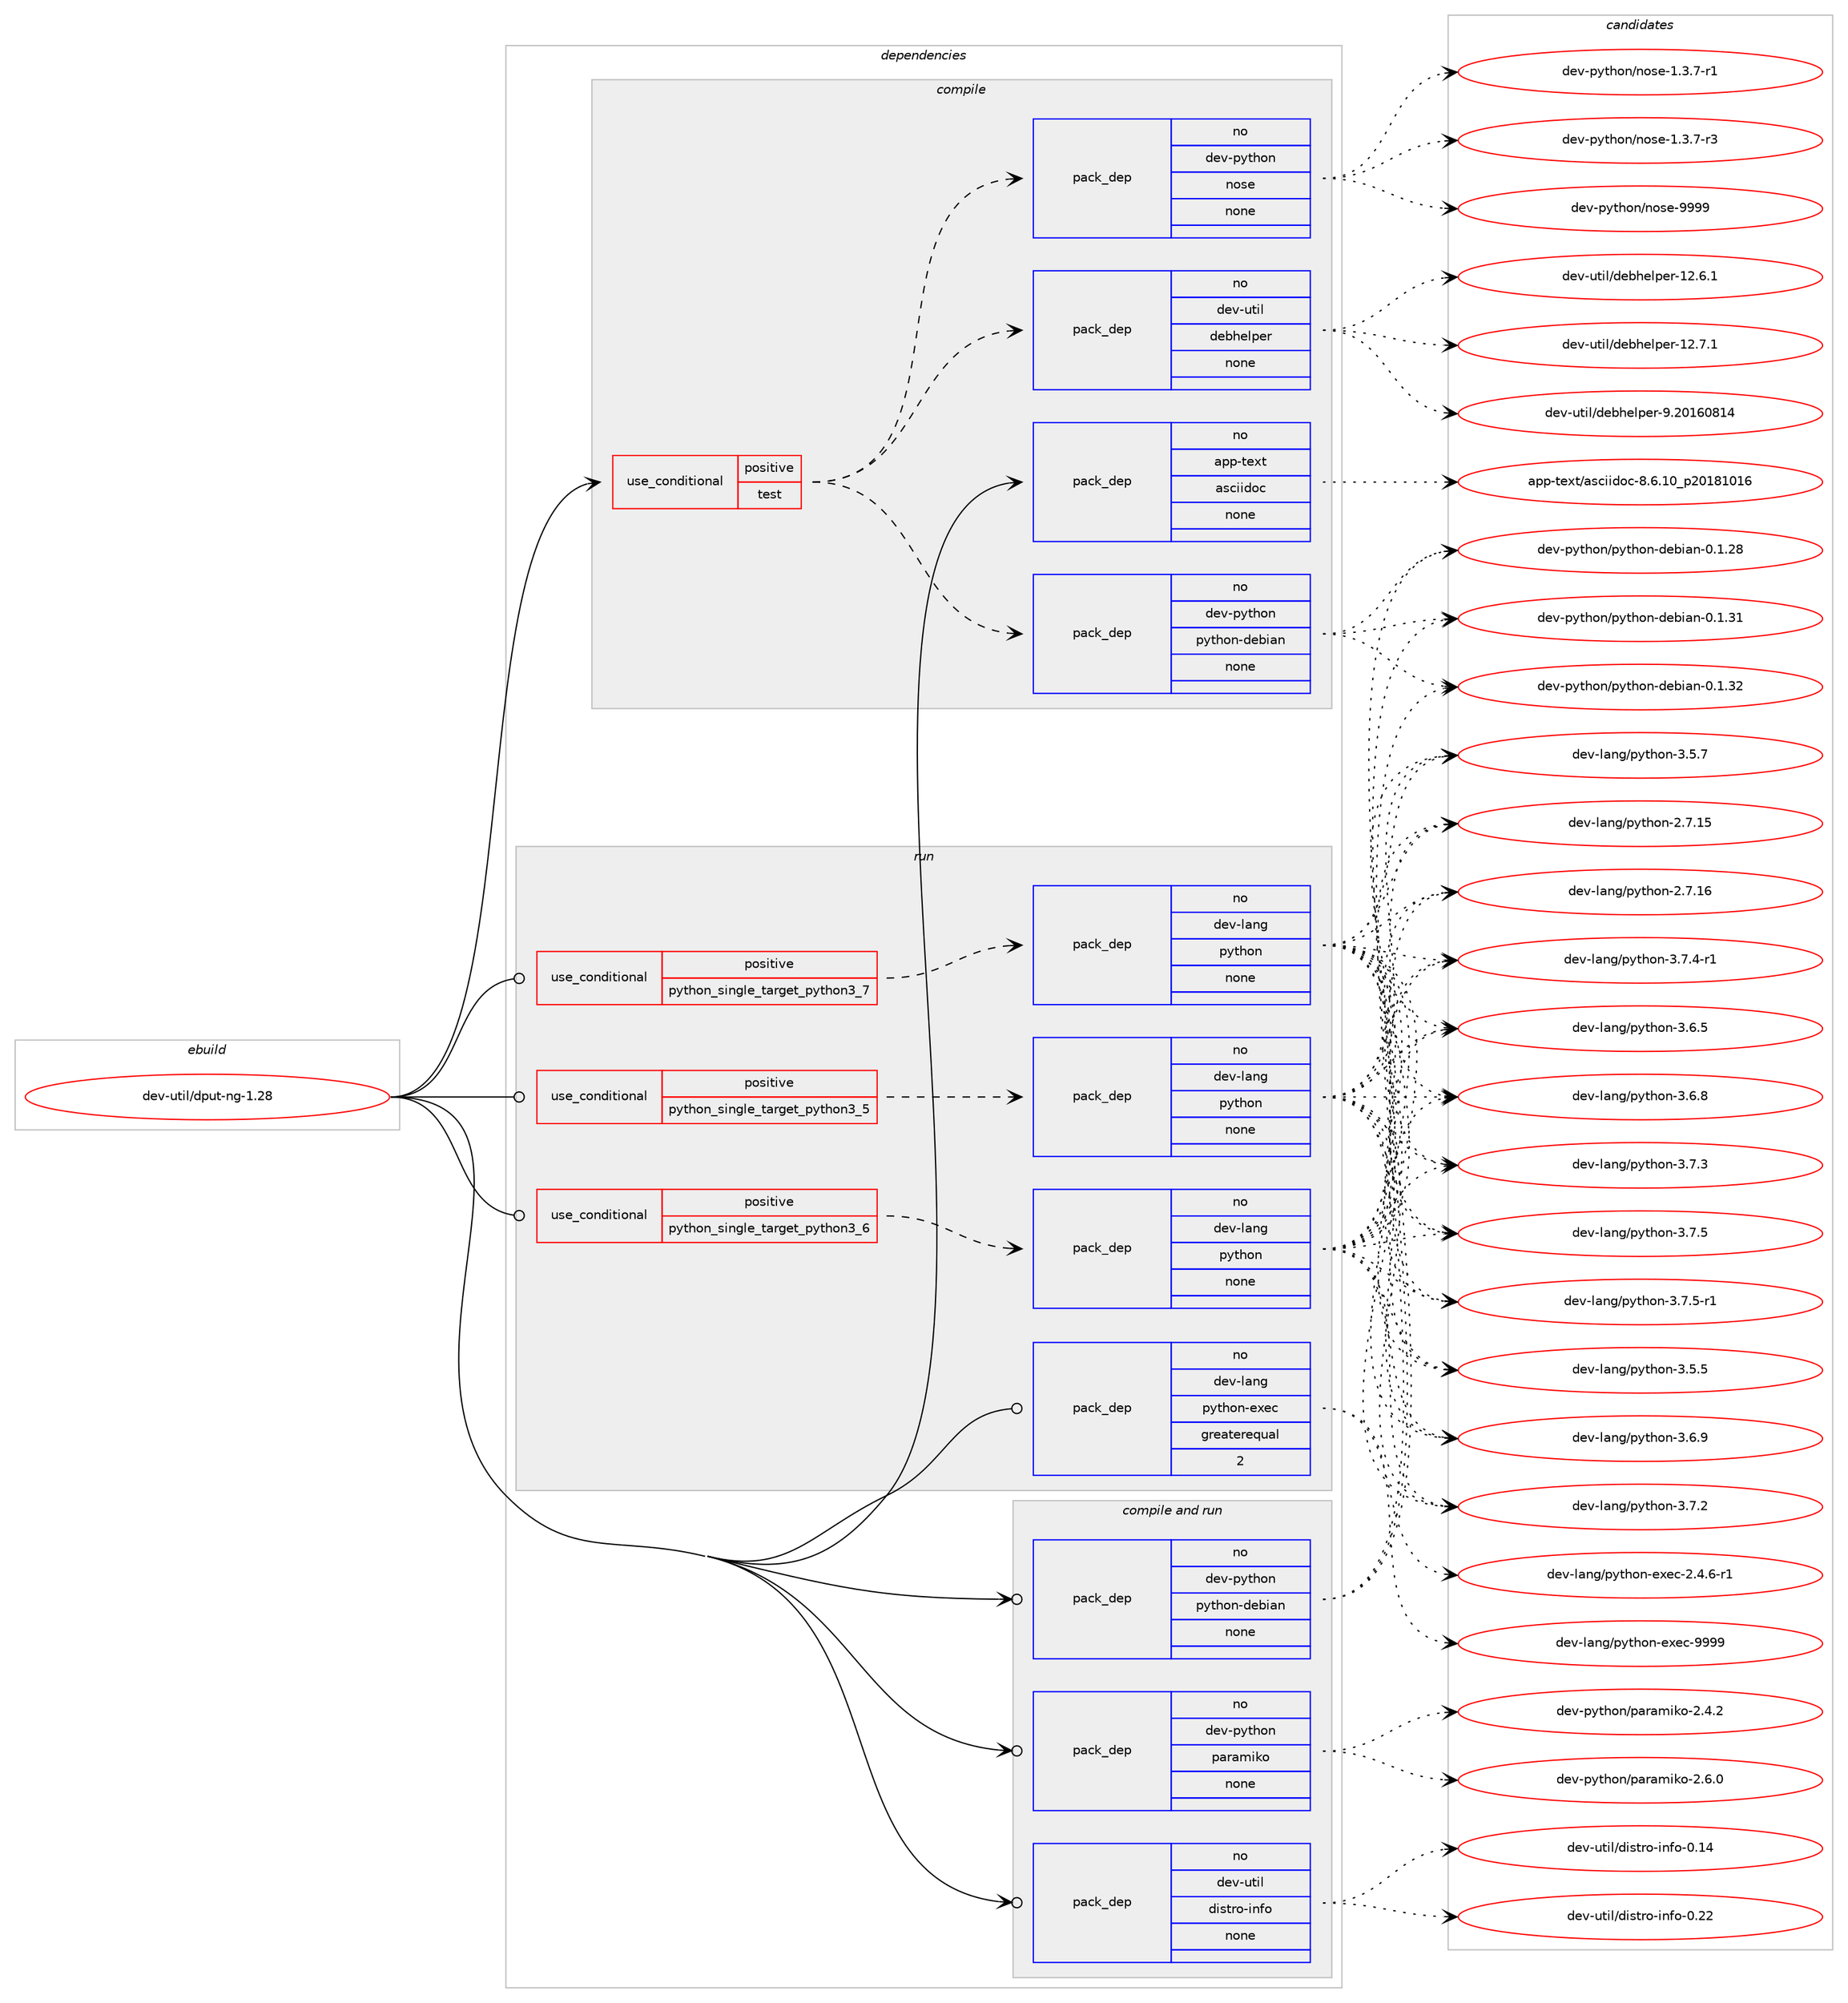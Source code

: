 digraph prolog {

# *************
# Graph options
# *************

newrank=true;
concentrate=true;
compound=true;
graph [rankdir=LR,fontname=Helvetica,fontsize=10,ranksep=1.5];#, ranksep=2.5, nodesep=0.2];
edge  [arrowhead=vee];
node  [fontname=Helvetica,fontsize=10];

# **********
# The ebuild
# **********

subgraph cluster_leftcol {
color=gray;
rank=same;
label=<<i>ebuild</i>>;
id [label="dev-util/dput-ng-1.28", color=red, width=4, href="../dev-util/dput-ng-1.28.svg"];
}

# ****************
# The dependencies
# ****************

subgraph cluster_midcol {
color=gray;
label=<<i>dependencies</i>>;
subgraph cluster_compile {
fillcolor="#eeeeee";
style=filled;
label=<<i>compile</i>>;
subgraph cond182588 {
dependency728583 [label=<<TABLE BORDER="0" CELLBORDER="1" CELLSPACING="0" CELLPADDING="4"><TR><TD ROWSPAN="3" CELLPADDING="10">use_conditional</TD></TR><TR><TD>positive</TD></TR><TR><TD>test</TD></TR></TABLE>>, shape=none, color=red];
subgraph pack533868 {
dependency728584 [label=<<TABLE BORDER="0" CELLBORDER="1" CELLSPACING="0" CELLPADDING="4" WIDTH="220"><TR><TD ROWSPAN="6" CELLPADDING="30">pack_dep</TD></TR><TR><TD WIDTH="110">no</TD></TR><TR><TD>dev-python</TD></TR><TR><TD>nose</TD></TR><TR><TD>none</TD></TR><TR><TD></TD></TR></TABLE>>, shape=none, color=blue];
}
dependency728583:e -> dependency728584:w [weight=20,style="dashed",arrowhead="vee"];
subgraph pack533869 {
dependency728585 [label=<<TABLE BORDER="0" CELLBORDER="1" CELLSPACING="0" CELLPADDING="4" WIDTH="220"><TR><TD ROWSPAN="6" CELLPADDING="30">pack_dep</TD></TR><TR><TD WIDTH="110">no</TD></TR><TR><TD>dev-python</TD></TR><TR><TD>python-debian</TD></TR><TR><TD>none</TD></TR><TR><TD></TD></TR></TABLE>>, shape=none, color=blue];
}
dependency728583:e -> dependency728585:w [weight=20,style="dashed",arrowhead="vee"];
subgraph pack533870 {
dependency728586 [label=<<TABLE BORDER="0" CELLBORDER="1" CELLSPACING="0" CELLPADDING="4" WIDTH="220"><TR><TD ROWSPAN="6" CELLPADDING="30">pack_dep</TD></TR><TR><TD WIDTH="110">no</TD></TR><TR><TD>dev-util</TD></TR><TR><TD>debhelper</TD></TR><TR><TD>none</TD></TR><TR><TD></TD></TR></TABLE>>, shape=none, color=blue];
}
dependency728583:e -> dependency728586:w [weight=20,style="dashed",arrowhead="vee"];
}
id:e -> dependency728583:w [weight=20,style="solid",arrowhead="vee"];
subgraph pack533871 {
dependency728587 [label=<<TABLE BORDER="0" CELLBORDER="1" CELLSPACING="0" CELLPADDING="4" WIDTH="220"><TR><TD ROWSPAN="6" CELLPADDING="30">pack_dep</TD></TR><TR><TD WIDTH="110">no</TD></TR><TR><TD>app-text</TD></TR><TR><TD>asciidoc</TD></TR><TR><TD>none</TD></TR><TR><TD></TD></TR></TABLE>>, shape=none, color=blue];
}
id:e -> dependency728587:w [weight=20,style="solid",arrowhead="vee"];
}
subgraph cluster_compileandrun {
fillcolor="#eeeeee";
style=filled;
label=<<i>compile and run</i>>;
subgraph pack533872 {
dependency728588 [label=<<TABLE BORDER="0" CELLBORDER="1" CELLSPACING="0" CELLPADDING="4" WIDTH="220"><TR><TD ROWSPAN="6" CELLPADDING="30">pack_dep</TD></TR><TR><TD WIDTH="110">no</TD></TR><TR><TD>dev-python</TD></TR><TR><TD>paramiko</TD></TR><TR><TD>none</TD></TR><TR><TD></TD></TR></TABLE>>, shape=none, color=blue];
}
id:e -> dependency728588:w [weight=20,style="solid",arrowhead="odotvee"];
subgraph pack533873 {
dependency728589 [label=<<TABLE BORDER="0" CELLBORDER="1" CELLSPACING="0" CELLPADDING="4" WIDTH="220"><TR><TD ROWSPAN="6" CELLPADDING="30">pack_dep</TD></TR><TR><TD WIDTH="110">no</TD></TR><TR><TD>dev-python</TD></TR><TR><TD>python-debian</TD></TR><TR><TD>none</TD></TR><TR><TD></TD></TR></TABLE>>, shape=none, color=blue];
}
id:e -> dependency728589:w [weight=20,style="solid",arrowhead="odotvee"];
subgraph pack533874 {
dependency728590 [label=<<TABLE BORDER="0" CELLBORDER="1" CELLSPACING="0" CELLPADDING="4" WIDTH="220"><TR><TD ROWSPAN="6" CELLPADDING="30">pack_dep</TD></TR><TR><TD WIDTH="110">no</TD></TR><TR><TD>dev-util</TD></TR><TR><TD>distro-info</TD></TR><TR><TD>none</TD></TR><TR><TD></TD></TR></TABLE>>, shape=none, color=blue];
}
id:e -> dependency728590:w [weight=20,style="solid",arrowhead="odotvee"];
}
subgraph cluster_run {
fillcolor="#eeeeee";
style=filled;
label=<<i>run</i>>;
subgraph cond182589 {
dependency728591 [label=<<TABLE BORDER="0" CELLBORDER="1" CELLSPACING="0" CELLPADDING="4"><TR><TD ROWSPAN="3" CELLPADDING="10">use_conditional</TD></TR><TR><TD>positive</TD></TR><TR><TD>python_single_target_python3_5</TD></TR></TABLE>>, shape=none, color=red];
subgraph pack533875 {
dependency728592 [label=<<TABLE BORDER="0" CELLBORDER="1" CELLSPACING="0" CELLPADDING="4" WIDTH="220"><TR><TD ROWSPAN="6" CELLPADDING="30">pack_dep</TD></TR><TR><TD WIDTH="110">no</TD></TR><TR><TD>dev-lang</TD></TR><TR><TD>python</TD></TR><TR><TD>none</TD></TR><TR><TD></TD></TR></TABLE>>, shape=none, color=blue];
}
dependency728591:e -> dependency728592:w [weight=20,style="dashed",arrowhead="vee"];
}
id:e -> dependency728591:w [weight=20,style="solid",arrowhead="odot"];
subgraph cond182590 {
dependency728593 [label=<<TABLE BORDER="0" CELLBORDER="1" CELLSPACING="0" CELLPADDING="4"><TR><TD ROWSPAN="3" CELLPADDING="10">use_conditional</TD></TR><TR><TD>positive</TD></TR><TR><TD>python_single_target_python3_6</TD></TR></TABLE>>, shape=none, color=red];
subgraph pack533876 {
dependency728594 [label=<<TABLE BORDER="0" CELLBORDER="1" CELLSPACING="0" CELLPADDING="4" WIDTH="220"><TR><TD ROWSPAN="6" CELLPADDING="30">pack_dep</TD></TR><TR><TD WIDTH="110">no</TD></TR><TR><TD>dev-lang</TD></TR><TR><TD>python</TD></TR><TR><TD>none</TD></TR><TR><TD></TD></TR></TABLE>>, shape=none, color=blue];
}
dependency728593:e -> dependency728594:w [weight=20,style="dashed",arrowhead="vee"];
}
id:e -> dependency728593:w [weight=20,style="solid",arrowhead="odot"];
subgraph cond182591 {
dependency728595 [label=<<TABLE BORDER="0" CELLBORDER="1" CELLSPACING="0" CELLPADDING="4"><TR><TD ROWSPAN="3" CELLPADDING="10">use_conditional</TD></TR><TR><TD>positive</TD></TR><TR><TD>python_single_target_python3_7</TD></TR></TABLE>>, shape=none, color=red];
subgraph pack533877 {
dependency728596 [label=<<TABLE BORDER="0" CELLBORDER="1" CELLSPACING="0" CELLPADDING="4" WIDTH="220"><TR><TD ROWSPAN="6" CELLPADDING="30">pack_dep</TD></TR><TR><TD WIDTH="110">no</TD></TR><TR><TD>dev-lang</TD></TR><TR><TD>python</TD></TR><TR><TD>none</TD></TR><TR><TD></TD></TR></TABLE>>, shape=none, color=blue];
}
dependency728595:e -> dependency728596:w [weight=20,style="dashed",arrowhead="vee"];
}
id:e -> dependency728595:w [weight=20,style="solid",arrowhead="odot"];
subgraph pack533878 {
dependency728597 [label=<<TABLE BORDER="0" CELLBORDER="1" CELLSPACING="0" CELLPADDING="4" WIDTH="220"><TR><TD ROWSPAN="6" CELLPADDING="30">pack_dep</TD></TR><TR><TD WIDTH="110">no</TD></TR><TR><TD>dev-lang</TD></TR><TR><TD>python-exec</TD></TR><TR><TD>greaterequal</TD></TR><TR><TD>2</TD></TR></TABLE>>, shape=none, color=blue];
}
id:e -> dependency728597:w [weight=20,style="solid",arrowhead="odot"];
}
}

# **************
# The candidates
# **************

subgraph cluster_choices {
rank=same;
color=gray;
label=<<i>candidates</i>>;

subgraph choice533868 {
color=black;
nodesep=1;
choice10010111845112121116104111110471101111151014549465146554511449 [label="dev-python/nose-1.3.7-r1", color=red, width=4,href="../dev-python/nose-1.3.7-r1.svg"];
choice10010111845112121116104111110471101111151014549465146554511451 [label="dev-python/nose-1.3.7-r3", color=red, width=4,href="../dev-python/nose-1.3.7-r3.svg"];
choice10010111845112121116104111110471101111151014557575757 [label="dev-python/nose-9999", color=red, width=4,href="../dev-python/nose-9999.svg"];
dependency728584:e -> choice10010111845112121116104111110471101111151014549465146554511449:w [style=dotted,weight="100"];
dependency728584:e -> choice10010111845112121116104111110471101111151014549465146554511451:w [style=dotted,weight="100"];
dependency728584:e -> choice10010111845112121116104111110471101111151014557575757:w [style=dotted,weight="100"];
}
subgraph choice533869 {
color=black;
nodesep=1;
choice100101118451121211161041111104711212111610411111045100101981059711045484649465056 [label="dev-python/python-debian-0.1.28", color=red, width=4,href="../dev-python/python-debian-0.1.28.svg"];
choice100101118451121211161041111104711212111610411111045100101981059711045484649465149 [label="dev-python/python-debian-0.1.31", color=red, width=4,href="../dev-python/python-debian-0.1.31.svg"];
choice100101118451121211161041111104711212111610411111045100101981059711045484649465150 [label="dev-python/python-debian-0.1.32", color=red, width=4,href="../dev-python/python-debian-0.1.32.svg"];
dependency728585:e -> choice100101118451121211161041111104711212111610411111045100101981059711045484649465056:w [style=dotted,weight="100"];
dependency728585:e -> choice100101118451121211161041111104711212111610411111045100101981059711045484649465149:w [style=dotted,weight="100"];
dependency728585:e -> choice100101118451121211161041111104711212111610411111045100101981059711045484649465150:w [style=dotted,weight="100"];
}
subgraph choice533870 {
color=black;
nodesep=1;
choice10010111845117116105108471001019810410110811210111445495046544649 [label="dev-util/debhelper-12.6.1", color=red, width=4,href="../dev-util/debhelper-12.6.1.svg"];
choice10010111845117116105108471001019810410110811210111445495046554649 [label="dev-util/debhelper-12.7.1", color=red, width=4,href="../dev-util/debhelper-12.7.1.svg"];
choice1001011184511711610510847100101981041011081121011144557465048495448564952 [label="dev-util/debhelper-9.20160814", color=red, width=4,href="../dev-util/debhelper-9.20160814.svg"];
dependency728586:e -> choice10010111845117116105108471001019810410110811210111445495046544649:w [style=dotted,weight="100"];
dependency728586:e -> choice10010111845117116105108471001019810410110811210111445495046554649:w [style=dotted,weight="100"];
dependency728586:e -> choice1001011184511711610510847100101981041011081121011144557465048495448564952:w [style=dotted,weight="100"];
}
subgraph choice533871 {
color=black;
nodesep=1;
choice97112112451161011201164797115991051051001119945564654464948951125048495649484954 [label="app-text/asciidoc-8.6.10_p20181016", color=red, width=4,href="../app-text/asciidoc-8.6.10_p20181016.svg"];
dependency728587:e -> choice97112112451161011201164797115991051051001119945564654464948951125048495649484954:w [style=dotted,weight="100"];
}
subgraph choice533872 {
color=black;
nodesep=1;
choice10010111845112121116104111110471129711497109105107111455046524650 [label="dev-python/paramiko-2.4.2", color=red, width=4,href="../dev-python/paramiko-2.4.2.svg"];
choice10010111845112121116104111110471129711497109105107111455046544648 [label="dev-python/paramiko-2.6.0", color=red, width=4,href="../dev-python/paramiko-2.6.0.svg"];
dependency728588:e -> choice10010111845112121116104111110471129711497109105107111455046524650:w [style=dotted,weight="100"];
dependency728588:e -> choice10010111845112121116104111110471129711497109105107111455046544648:w [style=dotted,weight="100"];
}
subgraph choice533873 {
color=black;
nodesep=1;
choice100101118451121211161041111104711212111610411111045100101981059711045484649465056 [label="dev-python/python-debian-0.1.28", color=red, width=4,href="../dev-python/python-debian-0.1.28.svg"];
choice100101118451121211161041111104711212111610411111045100101981059711045484649465149 [label="dev-python/python-debian-0.1.31", color=red, width=4,href="../dev-python/python-debian-0.1.31.svg"];
choice100101118451121211161041111104711212111610411111045100101981059711045484649465150 [label="dev-python/python-debian-0.1.32", color=red, width=4,href="../dev-python/python-debian-0.1.32.svg"];
dependency728589:e -> choice100101118451121211161041111104711212111610411111045100101981059711045484649465056:w [style=dotted,weight="100"];
dependency728589:e -> choice100101118451121211161041111104711212111610411111045100101981059711045484649465149:w [style=dotted,weight="100"];
dependency728589:e -> choice100101118451121211161041111104711212111610411111045100101981059711045484649465150:w [style=dotted,weight="100"];
}
subgraph choice533874 {
color=black;
nodesep=1;
choice1001011184511711610510847100105115116114111451051101021114548464952 [label="dev-util/distro-info-0.14", color=red, width=4,href="../dev-util/distro-info-0.14.svg"];
choice1001011184511711610510847100105115116114111451051101021114548465050 [label="dev-util/distro-info-0.22", color=red, width=4,href="../dev-util/distro-info-0.22.svg"];
dependency728590:e -> choice1001011184511711610510847100105115116114111451051101021114548464952:w [style=dotted,weight="100"];
dependency728590:e -> choice1001011184511711610510847100105115116114111451051101021114548465050:w [style=dotted,weight="100"];
}
subgraph choice533875 {
color=black;
nodesep=1;
choice10010111845108971101034711212111610411111045504655464953 [label="dev-lang/python-2.7.15", color=red, width=4,href="../dev-lang/python-2.7.15.svg"];
choice10010111845108971101034711212111610411111045504655464954 [label="dev-lang/python-2.7.16", color=red, width=4,href="../dev-lang/python-2.7.16.svg"];
choice100101118451089711010347112121116104111110455146534653 [label="dev-lang/python-3.5.5", color=red, width=4,href="../dev-lang/python-3.5.5.svg"];
choice100101118451089711010347112121116104111110455146534655 [label="dev-lang/python-3.5.7", color=red, width=4,href="../dev-lang/python-3.5.7.svg"];
choice100101118451089711010347112121116104111110455146544653 [label="dev-lang/python-3.6.5", color=red, width=4,href="../dev-lang/python-3.6.5.svg"];
choice100101118451089711010347112121116104111110455146544656 [label="dev-lang/python-3.6.8", color=red, width=4,href="../dev-lang/python-3.6.8.svg"];
choice100101118451089711010347112121116104111110455146544657 [label="dev-lang/python-3.6.9", color=red, width=4,href="../dev-lang/python-3.6.9.svg"];
choice100101118451089711010347112121116104111110455146554650 [label="dev-lang/python-3.7.2", color=red, width=4,href="../dev-lang/python-3.7.2.svg"];
choice100101118451089711010347112121116104111110455146554651 [label="dev-lang/python-3.7.3", color=red, width=4,href="../dev-lang/python-3.7.3.svg"];
choice1001011184510897110103471121211161041111104551465546524511449 [label="dev-lang/python-3.7.4-r1", color=red, width=4,href="../dev-lang/python-3.7.4-r1.svg"];
choice100101118451089711010347112121116104111110455146554653 [label="dev-lang/python-3.7.5", color=red, width=4,href="../dev-lang/python-3.7.5.svg"];
choice1001011184510897110103471121211161041111104551465546534511449 [label="dev-lang/python-3.7.5-r1", color=red, width=4,href="../dev-lang/python-3.7.5-r1.svg"];
dependency728592:e -> choice10010111845108971101034711212111610411111045504655464953:w [style=dotted,weight="100"];
dependency728592:e -> choice10010111845108971101034711212111610411111045504655464954:w [style=dotted,weight="100"];
dependency728592:e -> choice100101118451089711010347112121116104111110455146534653:w [style=dotted,weight="100"];
dependency728592:e -> choice100101118451089711010347112121116104111110455146534655:w [style=dotted,weight="100"];
dependency728592:e -> choice100101118451089711010347112121116104111110455146544653:w [style=dotted,weight="100"];
dependency728592:e -> choice100101118451089711010347112121116104111110455146544656:w [style=dotted,weight="100"];
dependency728592:e -> choice100101118451089711010347112121116104111110455146544657:w [style=dotted,weight="100"];
dependency728592:e -> choice100101118451089711010347112121116104111110455146554650:w [style=dotted,weight="100"];
dependency728592:e -> choice100101118451089711010347112121116104111110455146554651:w [style=dotted,weight="100"];
dependency728592:e -> choice1001011184510897110103471121211161041111104551465546524511449:w [style=dotted,weight="100"];
dependency728592:e -> choice100101118451089711010347112121116104111110455146554653:w [style=dotted,weight="100"];
dependency728592:e -> choice1001011184510897110103471121211161041111104551465546534511449:w [style=dotted,weight="100"];
}
subgraph choice533876 {
color=black;
nodesep=1;
choice10010111845108971101034711212111610411111045504655464953 [label="dev-lang/python-2.7.15", color=red, width=4,href="../dev-lang/python-2.7.15.svg"];
choice10010111845108971101034711212111610411111045504655464954 [label="dev-lang/python-2.7.16", color=red, width=4,href="../dev-lang/python-2.7.16.svg"];
choice100101118451089711010347112121116104111110455146534653 [label="dev-lang/python-3.5.5", color=red, width=4,href="../dev-lang/python-3.5.5.svg"];
choice100101118451089711010347112121116104111110455146534655 [label="dev-lang/python-3.5.7", color=red, width=4,href="../dev-lang/python-3.5.7.svg"];
choice100101118451089711010347112121116104111110455146544653 [label="dev-lang/python-3.6.5", color=red, width=4,href="../dev-lang/python-3.6.5.svg"];
choice100101118451089711010347112121116104111110455146544656 [label="dev-lang/python-3.6.8", color=red, width=4,href="../dev-lang/python-3.6.8.svg"];
choice100101118451089711010347112121116104111110455146544657 [label="dev-lang/python-3.6.9", color=red, width=4,href="../dev-lang/python-3.6.9.svg"];
choice100101118451089711010347112121116104111110455146554650 [label="dev-lang/python-3.7.2", color=red, width=4,href="../dev-lang/python-3.7.2.svg"];
choice100101118451089711010347112121116104111110455146554651 [label="dev-lang/python-3.7.3", color=red, width=4,href="../dev-lang/python-3.7.3.svg"];
choice1001011184510897110103471121211161041111104551465546524511449 [label="dev-lang/python-3.7.4-r1", color=red, width=4,href="../dev-lang/python-3.7.4-r1.svg"];
choice100101118451089711010347112121116104111110455146554653 [label="dev-lang/python-3.7.5", color=red, width=4,href="../dev-lang/python-3.7.5.svg"];
choice1001011184510897110103471121211161041111104551465546534511449 [label="dev-lang/python-3.7.5-r1", color=red, width=4,href="../dev-lang/python-3.7.5-r1.svg"];
dependency728594:e -> choice10010111845108971101034711212111610411111045504655464953:w [style=dotted,weight="100"];
dependency728594:e -> choice10010111845108971101034711212111610411111045504655464954:w [style=dotted,weight="100"];
dependency728594:e -> choice100101118451089711010347112121116104111110455146534653:w [style=dotted,weight="100"];
dependency728594:e -> choice100101118451089711010347112121116104111110455146534655:w [style=dotted,weight="100"];
dependency728594:e -> choice100101118451089711010347112121116104111110455146544653:w [style=dotted,weight="100"];
dependency728594:e -> choice100101118451089711010347112121116104111110455146544656:w [style=dotted,weight="100"];
dependency728594:e -> choice100101118451089711010347112121116104111110455146544657:w [style=dotted,weight="100"];
dependency728594:e -> choice100101118451089711010347112121116104111110455146554650:w [style=dotted,weight="100"];
dependency728594:e -> choice100101118451089711010347112121116104111110455146554651:w [style=dotted,weight="100"];
dependency728594:e -> choice1001011184510897110103471121211161041111104551465546524511449:w [style=dotted,weight="100"];
dependency728594:e -> choice100101118451089711010347112121116104111110455146554653:w [style=dotted,weight="100"];
dependency728594:e -> choice1001011184510897110103471121211161041111104551465546534511449:w [style=dotted,weight="100"];
}
subgraph choice533877 {
color=black;
nodesep=1;
choice10010111845108971101034711212111610411111045504655464953 [label="dev-lang/python-2.7.15", color=red, width=4,href="../dev-lang/python-2.7.15.svg"];
choice10010111845108971101034711212111610411111045504655464954 [label="dev-lang/python-2.7.16", color=red, width=4,href="../dev-lang/python-2.7.16.svg"];
choice100101118451089711010347112121116104111110455146534653 [label="dev-lang/python-3.5.5", color=red, width=4,href="../dev-lang/python-3.5.5.svg"];
choice100101118451089711010347112121116104111110455146534655 [label="dev-lang/python-3.5.7", color=red, width=4,href="../dev-lang/python-3.5.7.svg"];
choice100101118451089711010347112121116104111110455146544653 [label="dev-lang/python-3.6.5", color=red, width=4,href="../dev-lang/python-3.6.5.svg"];
choice100101118451089711010347112121116104111110455146544656 [label="dev-lang/python-3.6.8", color=red, width=4,href="../dev-lang/python-3.6.8.svg"];
choice100101118451089711010347112121116104111110455146544657 [label="dev-lang/python-3.6.9", color=red, width=4,href="../dev-lang/python-3.6.9.svg"];
choice100101118451089711010347112121116104111110455146554650 [label="dev-lang/python-3.7.2", color=red, width=4,href="../dev-lang/python-3.7.2.svg"];
choice100101118451089711010347112121116104111110455146554651 [label="dev-lang/python-3.7.3", color=red, width=4,href="../dev-lang/python-3.7.3.svg"];
choice1001011184510897110103471121211161041111104551465546524511449 [label="dev-lang/python-3.7.4-r1", color=red, width=4,href="../dev-lang/python-3.7.4-r1.svg"];
choice100101118451089711010347112121116104111110455146554653 [label="dev-lang/python-3.7.5", color=red, width=4,href="../dev-lang/python-3.7.5.svg"];
choice1001011184510897110103471121211161041111104551465546534511449 [label="dev-lang/python-3.7.5-r1", color=red, width=4,href="../dev-lang/python-3.7.5-r1.svg"];
dependency728596:e -> choice10010111845108971101034711212111610411111045504655464953:w [style=dotted,weight="100"];
dependency728596:e -> choice10010111845108971101034711212111610411111045504655464954:w [style=dotted,weight="100"];
dependency728596:e -> choice100101118451089711010347112121116104111110455146534653:w [style=dotted,weight="100"];
dependency728596:e -> choice100101118451089711010347112121116104111110455146534655:w [style=dotted,weight="100"];
dependency728596:e -> choice100101118451089711010347112121116104111110455146544653:w [style=dotted,weight="100"];
dependency728596:e -> choice100101118451089711010347112121116104111110455146544656:w [style=dotted,weight="100"];
dependency728596:e -> choice100101118451089711010347112121116104111110455146544657:w [style=dotted,weight="100"];
dependency728596:e -> choice100101118451089711010347112121116104111110455146554650:w [style=dotted,weight="100"];
dependency728596:e -> choice100101118451089711010347112121116104111110455146554651:w [style=dotted,weight="100"];
dependency728596:e -> choice1001011184510897110103471121211161041111104551465546524511449:w [style=dotted,weight="100"];
dependency728596:e -> choice100101118451089711010347112121116104111110455146554653:w [style=dotted,weight="100"];
dependency728596:e -> choice1001011184510897110103471121211161041111104551465546534511449:w [style=dotted,weight="100"];
}
subgraph choice533878 {
color=black;
nodesep=1;
choice10010111845108971101034711212111610411111045101120101994550465246544511449 [label="dev-lang/python-exec-2.4.6-r1", color=red, width=4,href="../dev-lang/python-exec-2.4.6-r1.svg"];
choice10010111845108971101034711212111610411111045101120101994557575757 [label="dev-lang/python-exec-9999", color=red, width=4,href="../dev-lang/python-exec-9999.svg"];
dependency728597:e -> choice10010111845108971101034711212111610411111045101120101994550465246544511449:w [style=dotted,weight="100"];
dependency728597:e -> choice10010111845108971101034711212111610411111045101120101994557575757:w [style=dotted,weight="100"];
}
}

}
